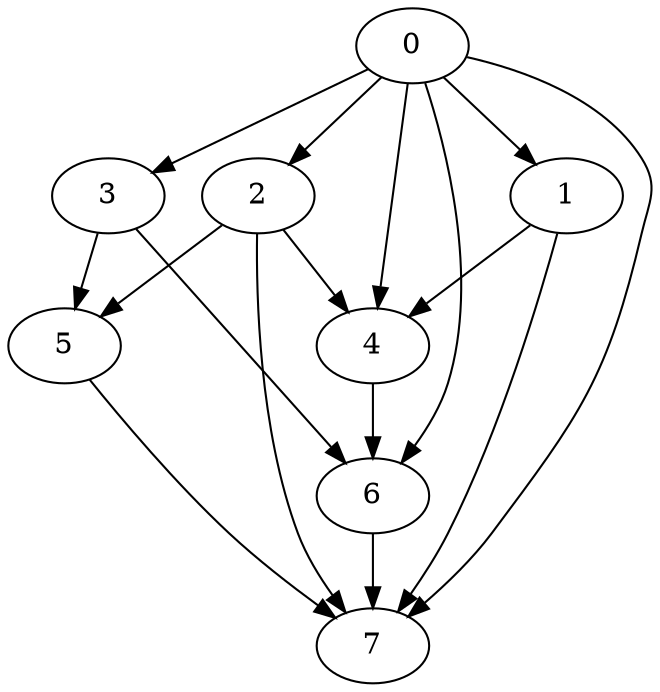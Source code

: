 digraph "Nodes_8_Random-output.dot" {
	5	 [Weight=141,Start=217,Processor=1];
	3	 [Weight=159,Start=42,Processor=2];
	1	 [Weight=88,Start=38,Processor=3];
	0	 [Weight=35,Start=0,Processor=4];
	2	 [Weight=176,Start=35,Processor=4];
	4	 [Weight=176,Start=211,Processor=4];
	6	 [Weight=141,Start=387,Processor=4];
	7	 [Weight=53,Start=528,Processor=4];
	5 -> 7	 [Weight=4];
	3 -> 5	 [Weight=5];
	3 -> 6	 [Weight=8];
	1 -> 4	 [Weight=10];
	1 -> 7	 [Weight=6];
	0 -> 1	 [Weight=3];
	0 -> 2	 [Weight=9];
	0 -> 3	 [Weight=7];
	0 -> 4	 [Weight=5];
	0 -> 6	 [Weight=4];
	0 -> 7	 [Weight=9];
	2 -> 4	 [Weight=8];
	2 -> 5	 [Weight=6];
	2 -> 7	 [Weight=3];
	4 -> 6	 [Weight=2];
	6 -> 7	 [Weight=8];
}